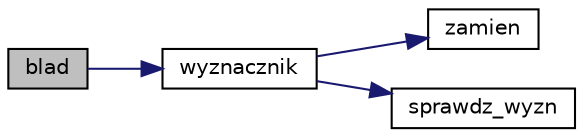 digraph "blad"
{
  edge [fontname="Helvetica",fontsize="10",labelfontname="Helvetica",labelfontsize="10"];
  node [fontname="Helvetica",fontsize="10",shape=record];
  rankdir="LR";
  Node1 [label="blad",height=0.2,width=0.4,color="black", fillcolor="grey75", style="filled" fontcolor="black"];
  Node1 -> Node2 [color="midnightblue",fontsize="10",style="solid",fontname="Helvetica"];
  Node2 [label="wyznacznik",height=0.2,width=0.4,color="black", fillcolor="white", style="filled",URL="$_macierz_8hh.html#ac061d4d5648a357ef39095c12b0e69fb"];
  Node2 -> Node3 [color="midnightblue",fontsize="10",style="solid",fontname="Helvetica"];
  Node3 [label="zamien",height=0.2,width=0.4,color="black", fillcolor="white", style="filled",URL="$_wektor_8hh.html#a1544a98f6d69a09122f79fdb25f484eb"];
  Node2 -> Node4 [color="midnightblue",fontsize="10",style="solid",fontname="Helvetica"];
  Node4 [label="sprawdz_wyzn",height=0.2,width=0.4,color="black", fillcolor="white", style="filled",URL="$_macierz_8cpp.html#a01d85f2b7adbf0cd551f243d53b60d08"];
}
